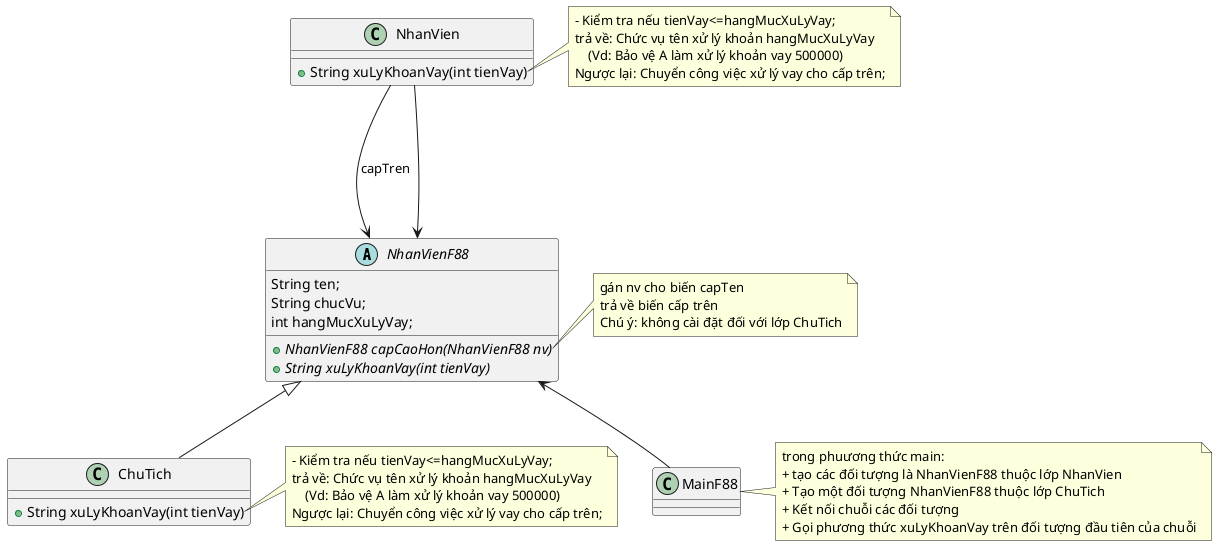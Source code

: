 @startuml
'https://plantuml.com/class-diagram

abstract class NhanVienF88
class ChuTich
class NhanVien
NhanVienF88 <|-- ChuTich
NhanVienF88 <-- NhanVien
NhanVien ---> NhanVienF88: capTren
NhanVienF88 <-- MainF88

abstract class NhanVienF88 {
    String ten;
    String chucVu;
    int hangMucXuLyVay;
    + {abstract} NhanVienF88 capCaoHon(NhanVienF88 nv)
    + {abstract} String xuLyKhoanVay(int tienVay)
}

class NhanVien {
    + String xuLyKhoanVay(int tienVay)
}


note right of NhanVien::xuLyKhoanVay
    - Kiểm tra nếu tienVay<=hangMucXuLyVay;
    trả về: Chức vụ tên xử lý khoản hangMucXuLyVay
        (Vd: Bảo vệ A làm xử lý khoản vay 500000)
    Ngược lại: Chuyển công việc xử lý vay cho cấp trên;
end note

class ChuTich {
    + String xuLyKhoanVay(int tienVay)
}

note right of NhanVienF88::capCaoHon
    gán nv cho biến capTen
    trả về biến cấp trên
    Chú ý: không cài đặt đối với lớp ChuTich
end note

note right of ChuTich::xuLyKhoanVay
    - Kiểm tra nếu tienVay<=hangMucXuLyVay;
    trả về: Chức vụ tên xử lý khoản hangMucXuLyVay
        (Vd: Bảo vệ A làm xử lý khoản vay 500000)
    Ngược lại: Chuyển công việc xử lý vay cho cấp trên;
end note


note right of MainF88
    trong phuương thức main:
    + tạo các đối tượng là NhanVienF88 thuộc lớp NhanVien
    + Tạo một đối tượng NhanVienF88 thuộc lớp ChuTich
    + Kết nối chuỗi các đối tượng
    + Gọi phương thức xuLyKhoanVay trên đối tượng đầu tiên của chuỗi
end note

@enduml